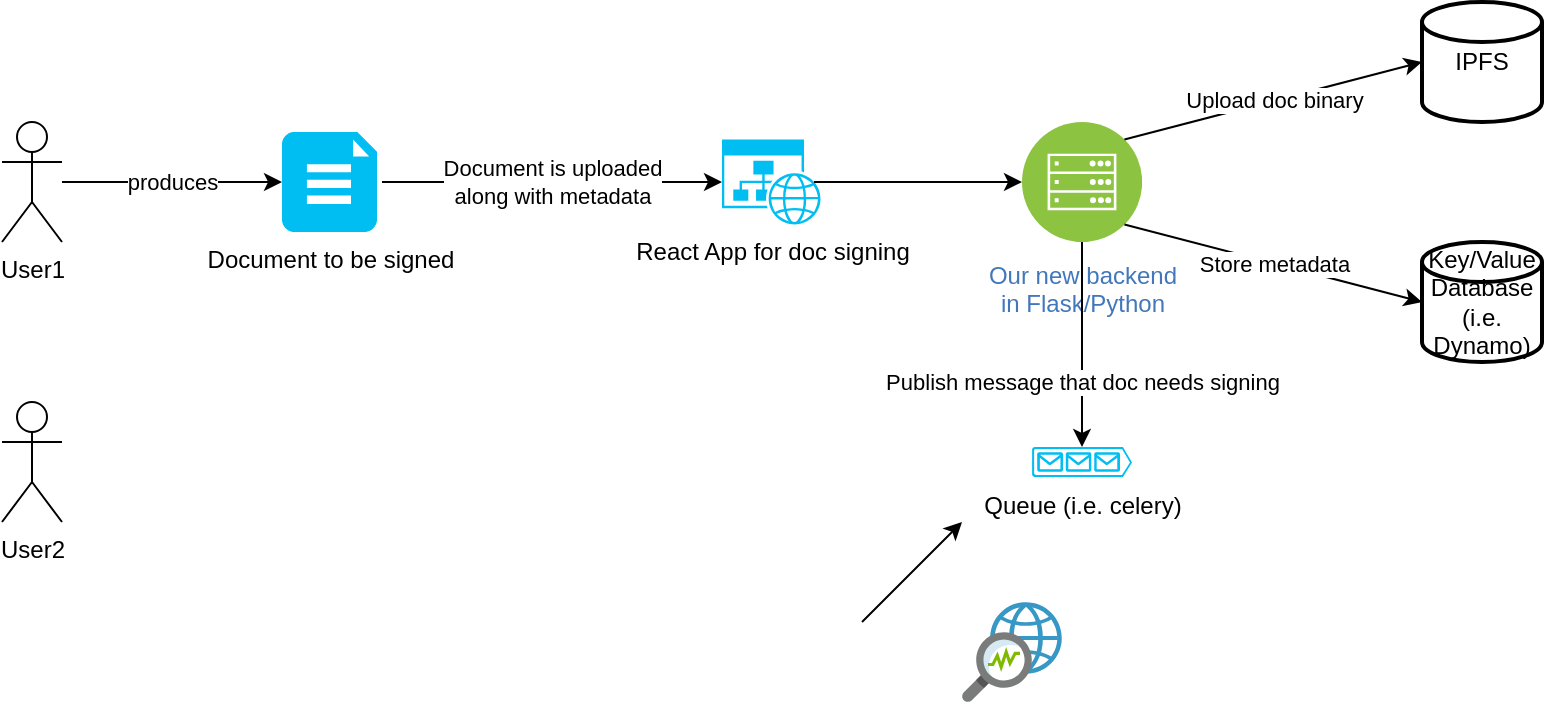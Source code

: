 <mxfile version="20.8.23" type="github">
  <diagram name="Page-1" id="c7558073-3199-34d8-9f00-42111426c3f3">
    <mxGraphModel dx="1434" dy="714" grid="1" gridSize="10" guides="1" tooltips="1" connect="1" arrows="1" fold="1" page="1" pageScale="1" pageWidth="826" pageHeight="1169" background="none" math="0" shadow="0">
      <root>
        <mxCell id="0" />
        <mxCell id="1" parent="0" />
        <mxCell id="keb1_0k_JxS5sGtwQxUf-100" value="produces" style="edgeStyle=orthogonalEdgeStyle;rounded=0;orthogonalLoop=1;jettySize=auto;html=1;" edge="1" parent="1" source="keb1_0k_JxS5sGtwQxUf-97" target="keb1_0k_JxS5sGtwQxUf-99">
          <mxGeometry relative="1" as="geometry" />
        </mxCell>
        <mxCell id="keb1_0k_JxS5sGtwQxUf-97" value="User1" style="shape=umlActor;verticalLabelPosition=bottom;verticalAlign=top;html=1;outlineConnect=0;" vertex="1" parent="1">
          <mxGeometry x="40" y="100" width="30" height="60" as="geometry" />
        </mxCell>
        <mxCell id="keb1_0k_JxS5sGtwQxUf-99" value="Document to be signed" style="verticalLabelPosition=bottom;html=1;verticalAlign=top;align=center;strokeColor=none;fillColor=#00BEF2;shape=mxgraph.azure.file_2;pointerEvents=1;" vertex="1" parent="1">
          <mxGeometry x="180" y="105" width="47.5" height="50" as="geometry" />
        </mxCell>
        <mxCell id="keb1_0k_JxS5sGtwQxUf-101" value="IPFS" style="strokeWidth=2;html=1;shape=mxgraph.flowchart.database;whiteSpace=wrap;" vertex="1" parent="1">
          <mxGeometry x="750" y="40" width="60" height="60" as="geometry" />
        </mxCell>
        <mxCell id="keb1_0k_JxS5sGtwQxUf-103" value="React App for doc signing" style="verticalLabelPosition=bottom;html=1;verticalAlign=top;align=center;strokeColor=none;fillColor=#00BEF2;shape=mxgraph.azure.website_generic;pointerEvents=1;" vertex="1" parent="1">
          <mxGeometry x="400" y="108.75" width="50" height="42.5" as="geometry" />
        </mxCell>
        <mxCell id="keb1_0k_JxS5sGtwQxUf-104" value="Document is uploaded &lt;br&gt;along with metadata" style="endArrow=classic;html=1;rounded=0;entryX=0;entryY=0.5;entryDx=0;entryDy=0;entryPerimeter=0;" edge="1" parent="1" target="keb1_0k_JxS5sGtwQxUf-103">
          <mxGeometry width="50" height="50" relative="1" as="geometry">
            <mxPoint x="230" y="130" as="sourcePoint" />
            <mxPoint x="130" y="320" as="targetPoint" />
          </mxGeometry>
        </mxCell>
        <mxCell id="keb1_0k_JxS5sGtwQxUf-107" value="Our new backend&lt;br&gt;in Flask/Python" style="aspect=fixed;perimeter=ellipsePerimeter;html=1;align=center;shadow=0;dashed=0;fontColor=#4277BB;labelBackgroundColor=#ffffff;fontSize=12;spacingTop=3;image;image=img/lib/ibm/infrastructure/mobile_backend.svg;" vertex="1" parent="1">
          <mxGeometry x="550" y="100" width="60" height="60" as="geometry" />
        </mxCell>
        <mxCell id="keb1_0k_JxS5sGtwQxUf-108" value="" style="endArrow=classic;html=1;rounded=0;exitX=0.92;exitY=0.5;exitDx=0;exitDy=0;exitPerimeter=0;entryX=0;entryY=0.5;entryDx=0;entryDy=0;" edge="1" parent="1" source="keb1_0k_JxS5sGtwQxUf-103" target="keb1_0k_JxS5sGtwQxUf-107">
          <mxGeometry width="50" height="50" relative="1" as="geometry">
            <mxPoint x="500" y="60" as="sourcePoint" />
            <mxPoint x="550" y="10" as="targetPoint" />
          </mxGeometry>
        </mxCell>
        <mxCell id="keb1_0k_JxS5sGtwQxUf-109" value="Upload doc binary" style="endArrow=classic;html=1;rounded=0;exitX=1;exitY=0;exitDx=0;exitDy=0;entryX=0;entryY=0.5;entryDx=0;entryDy=0;entryPerimeter=0;" edge="1" parent="1" source="keb1_0k_JxS5sGtwQxUf-107" target="keb1_0k_JxS5sGtwQxUf-101">
          <mxGeometry width="50" height="50" relative="1" as="geometry">
            <mxPoint x="680" y="60" as="sourcePoint" />
            <mxPoint x="730" y="10" as="targetPoint" />
          </mxGeometry>
        </mxCell>
        <mxCell id="keb1_0k_JxS5sGtwQxUf-110" value="Store metadata" style="endArrow=classic;html=1;rounded=0;entryX=0;entryY=0.5;entryDx=0;entryDy=0;entryPerimeter=0;exitX=1;exitY=1;exitDx=0;exitDy=0;" edge="1" parent="1" source="keb1_0k_JxS5sGtwQxUf-107" target="keb1_0k_JxS5sGtwQxUf-111">
          <mxGeometry width="50" height="50" relative="1" as="geometry">
            <mxPoint x="190" y="420" as="sourcePoint" />
            <mxPoint x="240" y="370" as="targetPoint" />
          </mxGeometry>
        </mxCell>
        <mxCell id="keb1_0k_JxS5sGtwQxUf-111" value="Key/Value Database (i.e. Dynamo)" style="strokeWidth=2;html=1;shape=mxgraph.flowchart.database;whiteSpace=wrap;" vertex="1" parent="1">
          <mxGeometry x="750" y="160" width="60" height="60" as="geometry" />
        </mxCell>
        <mxCell id="keb1_0k_JxS5sGtwQxUf-112" value="User2" style="shape=umlActor;verticalLabelPosition=bottom;verticalAlign=top;html=1;outlineConnect=0;" vertex="1" parent="1">
          <mxGeometry x="40" y="240" width="30" height="60" as="geometry" />
        </mxCell>
        <mxCell id="keb1_0k_JxS5sGtwQxUf-113" value="" style="sketch=0;aspect=fixed;html=1;points=[];align=center;image;fontSize=12;image=img/lib/mscae/Network_watcher.svg;" vertex="1" parent="1">
          <mxGeometry x="520" y="340" width="50" height="50" as="geometry" />
        </mxCell>
        <mxCell id="keb1_0k_JxS5sGtwQxUf-114" value="" style="endArrow=classic;html=1;rounded=0;" edge="1" parent="1">
          <mxGeometry width="50" height="50" relative="1" as="geometry">
            <mxPoint x="470" y="350" as="sourcePoint" />
            <mxPoint x="520" y="300" as="targetPoint" />
          </mxGeometry>
        </mxCell>
        <mxCell id="keb1_0k_JxS5sGtwQxUf-115" value="Queue (i.e. celery)" style="verticalLabelPosition=bottom;html=1;verticalAlign=top;align=center;strokeColor=none;fillColor=#00BEF2;shape=mxgraph.azure.queue_generic;pointerEvents=1;" vertex="1" parent="1">
          <mxGeometry x="555" y="262.5" width="50" height="15" as="geometry" />
        </mxCell>
        <mxCell id="keb1_0k_JxS5sGtwQxUf-116" value="Publish message that doc needs signing" style="endArrow=classic;html=1;rounded=0;exitX=0.5;exitY=1;exitDx=0;exitDy=0;entryX=0.5;entryY=0;entryDx=0;entryDy=0;entryPerimeter=0;" edge="1" parent="1" source="keb1_0k_JxS5sGtwQxUf-107" target="keb1_0k_JxS5sGtwQxUf-115">
          <mxGeometry x="0.366" width="50" height="50" relative="1" as="geometry">
            <mxPoint x="810" y="380" as="sourcePoint" />
            <mxPoint x="860" y="330" as="targetPoint" />
            <mxPoint as="offset" />
          </mxGeometry>
        </mxCell>
      </root>
    </mxGraphModel>
  </diagram>
</mxfile>
